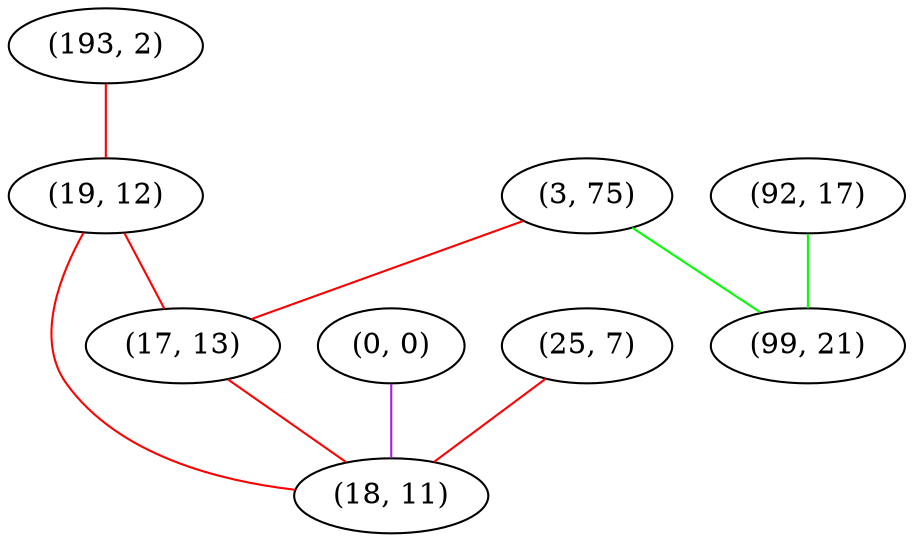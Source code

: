graph "" {
"(193, 2)";
"(0, 0)";
"(92, 17)";
"(3, 75)";
"(99, 21)";
"(19, 12)";
"(17, 13)";
"(25, 7)";
"(18, 11)";
"(193, 2)" -- "(19, 12)"  [color=red, key=0, weight=1];
"(0, 0)" -- "(18, 11)"  [color=purple, key=0, weight=4];
"(92, 17)" -- "(99, 21)"  [color=green, key=0, weight=2];
"(3, 75)" -- "(17, 13)"  [color=red, key=0, weight=1];
"(3, 75)" -- "(99, 21)"  [color=green, key=0, weight=2];
"(19, 12)" -- "(17, 13)"  [color=red, key=0, weight=1];
"(19, 12)" -- "(18, 11)"  [color=red, key=0, weight=1];
"(17, 13)" -- "(18, 11)"  [color=red, key=0, weight=1];
"(25, 7)" -- "(18, 11)"  [color=red, key=0, weight=1];
}
